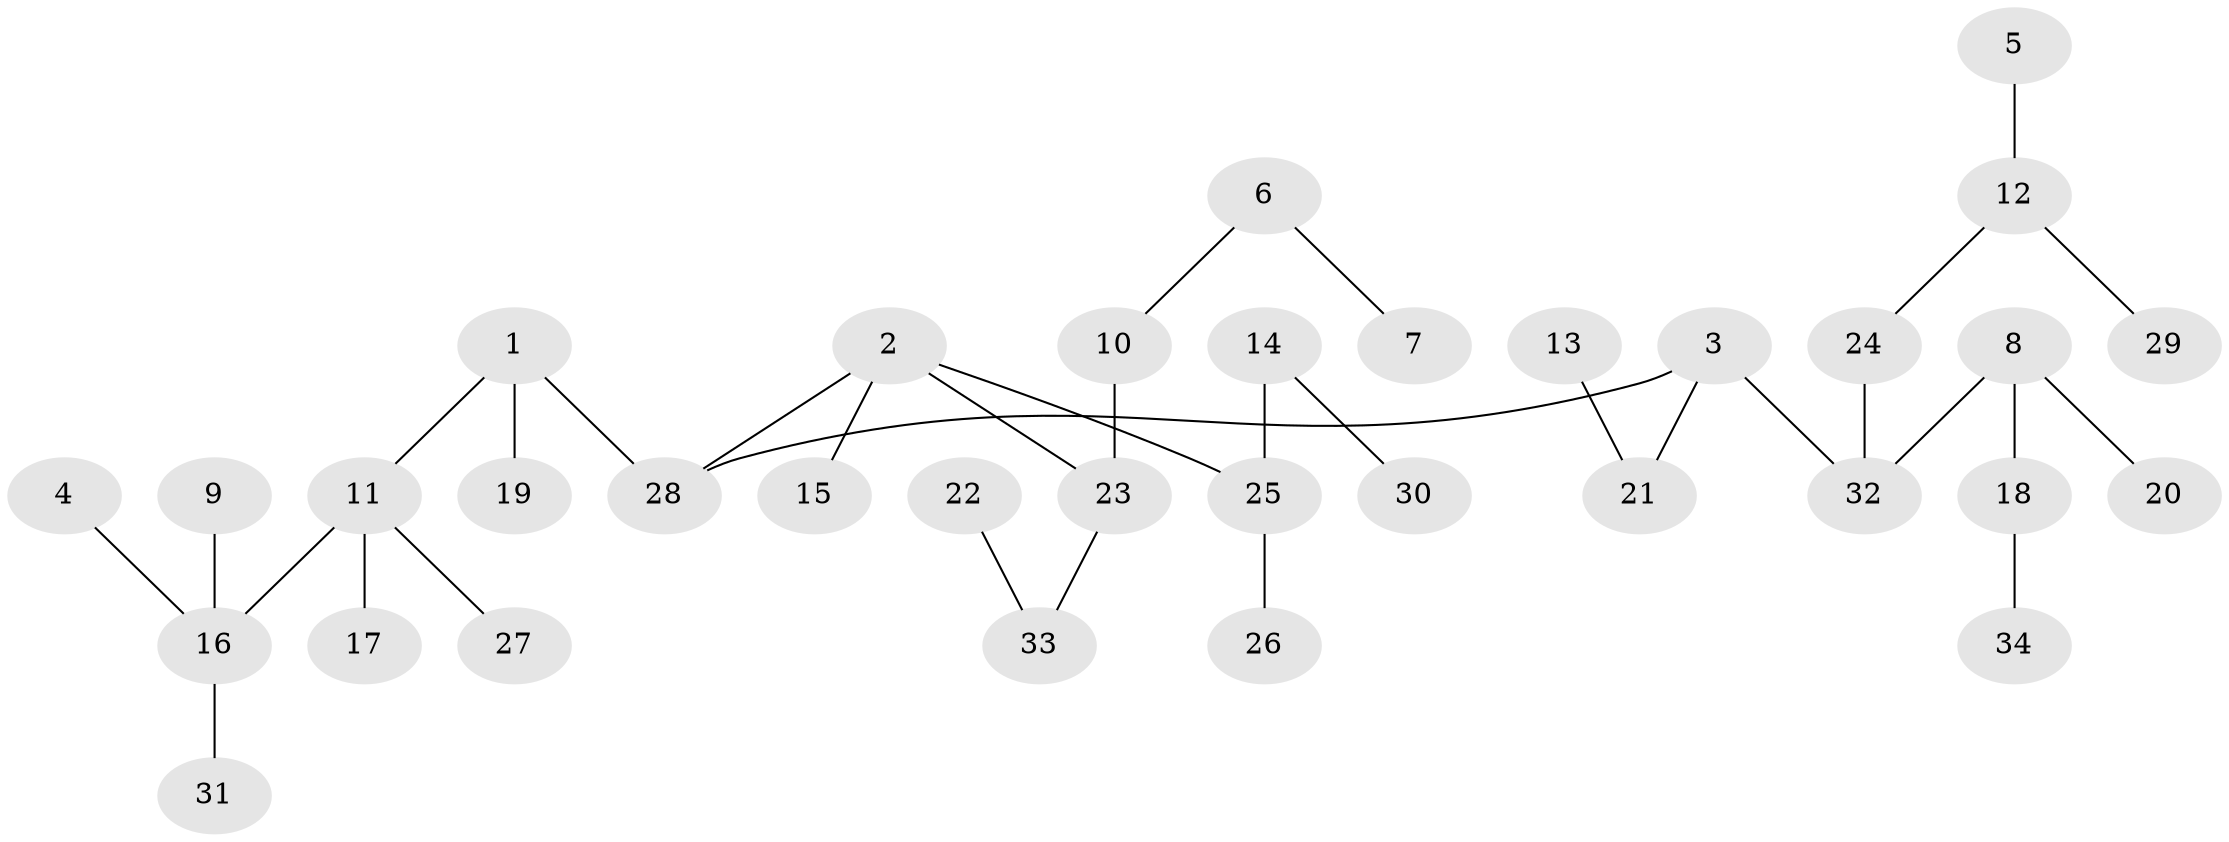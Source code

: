 // original degree distribution, {4: 0.05357142857142857, 6: 0.008928571428571428, 3: 0.14285714285714285, 5: 0.0625, 2: 0.24107142857142858, 1: 0.49107142857142855}
// Generated by graph-tools (version 1.1) at 2025/37/03/04/25 23:37:16]
// undirected, 34 vertices, 33 edges
graph export_dot {
  node [color=gray90,style=filled];
  1;
  2;
  3;
  4;
  5;
  6;
  7;
  8;
  9;
  10;
  11;
  12;
  13;
  14;
  15;
  16;
  17;
  18;
  19;
  20;
  21;
  22;
  23;
  24;
  25;
  26;
  27;
  28;
  29;
  30;
  31;
  32;
  33;
  34;
  1 -- 11 [weight=1.0];
  1 -- 19 [weight=1.0];
  1 -- 28 [weight=1.0];
  2 -- 15 [weight=1.0];
  2 -- 23 [weight=1.0];
  2 -- 25 [weight=1.0];
  2 -- 28 [weight=1.0];
  3 -- 21 [weight=1.0];
  3 -- 28 [weight=1.0];
  3 -- 32 [weight=1.0];
  4 -- 16 [weight=1.0];
  5 -- 12 [weight=1.0];
  6 -- 7 [weight=1.0];
  6 -- 10 [weight=1.0];
  8 -- 18 [weight=1.0];
  8 -- 20 [weight=1.0];
  8 -- 32 [weight=1.0];
  9 -- 16 [weight=1.0];
  10 -- 23 [weight=1.0];
  11 -- 16 [weight=1.0];
  11 -- 17 [weight=1.0];
  11 -- 27 [weight=1.0];
  12 -- 24 [weight=1.0];
  12 -- 29 [weight=1.0];
  13 -- 21 [weight=1.0];
  14 -- 25 [weight=1.0];
  14 -- 30 [weight=1.0];
  16 -- 31 [weight=1.0];
  18 -- 34 [weight=1.0];
  22 -- 33 [weight=1.0];
  23 -- 33 [weight=1.0];
  24 -- 32 [weight=1.0];
  25 -- 26 [weight=1.0];
}
